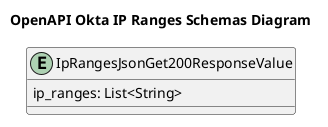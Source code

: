 @startuml

title OpenAPI Okta IP Ranges Schemas Diagram

entity IpRangesJsonGet200ResponseValue {
    ip_ranges: List<String>
}



@enduml
